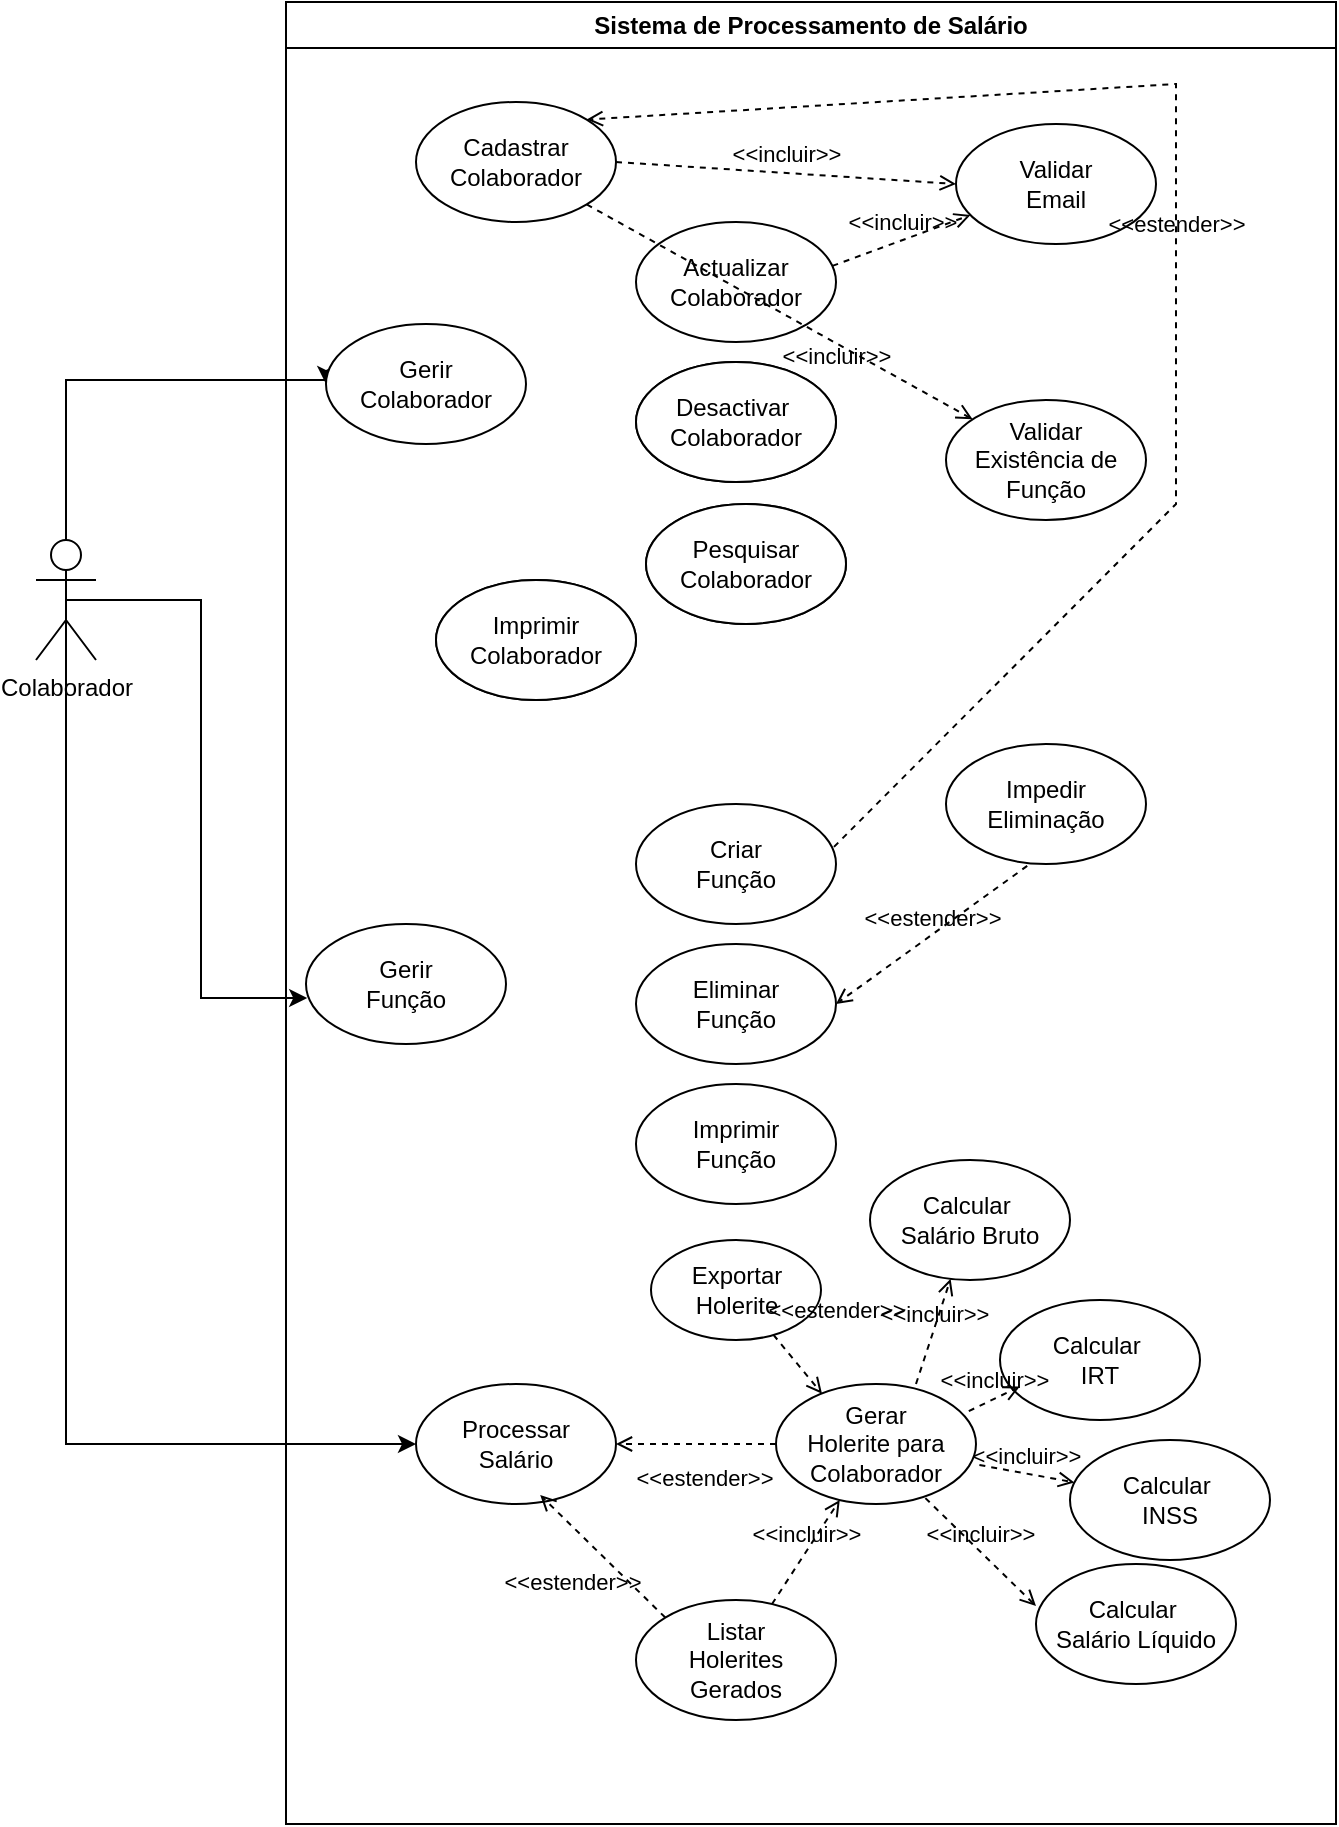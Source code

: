 <mxfile version="27.0.9">
  <diagram name="Page-1" id="QP8NUL7tgWp9apwwR5Bp">
    <mxGraphModel dx="1143" dy="476" grid="1" gridSize="10" guides="1" tooltips="1" connect="1" arrows="1" fold="1" page="1" pageScale="1" pageWidth="850" pageHeight="1100" math="0" shadow="0">
      <root>
        <mxCell id="0" />
        <mxCell id="1" parent="0" />
        <mxCell id="OOApncT5bJwR6yC-GYGs-46" style="edgeStyle=orthogonalEdgeStyle;rounded=0;orthogonalLoop=1;jettySize=auto;html=1;exitX=0.5;exitY=0.5;exitDx=0;exitDy=0;exitPerimeter=0;entryX=0;entryY=0.5;entryDx=0;entryDy=0;" edge="1" parent="1" source="OOApncT5bJwR6yC-GYGs-6" target="OOApncT5bJwR6yC-GYGs-33">
          <mxGeometry relative="1" as="geometry">
            <Array as="points">
              <mxPoint x="85" y="200" />
            </Array>
          </mxGeometry>
        </mxCell>
        <mxCell id="OOApncT5bJwR6yC-GYGs-72" style="edgeStyle=orthogonalEdgeStyle;rounded=0;orthogonalLoop=1;jettySize=auto;html=1;exitX=0.5;exitY=0.5;exitDx=0;exitDy=0;exitPerimeter=0;entryX=0;entryY=0.5;entryDx=0;entryDy=0;" edge="1" parent="1" source="OOApncT5bJwR6yC-GYGs-6" target="OOApncT5bJwR6yC-GYGs-71">
          <mxGeometry relative="1" as="geometry">
            <Array as="points">
              <mxPoint x="85" y="732" />
            </Array>
          </mxGeometry>
        </mxCell>
        <mxCell id="OOApncT5bJwR6yC-GYGs-6" value="Colaborador" style="shape=umlActor;verticalLabelPosition=bottom;verticalAlign=top;html=1;outlineConnect=0;" vertex="1" parent="1">
          <mxGeometry x="70" y="280" width="30" height="60" as="geometry" />
        </mxCell>
        <mxCell id="OOApncT5bJwR6yC-GYGs-15" value="Sistema de Processamento de Salário" style="swimlane;whiteSpace=wrap;html=1;" vertex="1" parent="1">
          <mxGeometry x="195" y="11" width="525" height="911" as="geometry">
            <mxRectangle x="330" y="170" width="240" height="30" as="alternateBounds" />
          </mxGeometry>
        </mxCell>
        <mxCell id="OOApncT5bJwR6yC-GYGs-21" value="Cadastrar Colaborador" style="ellipse;whiteSpace=wrap;html=1;" vertex="1" parent="OOApncT5bJwR6yC-GYGs-15">
          <mxGeometry x="65" y="50" width="100" height="60" as="geometry" />
        </mxCell>
        <mxCell id="OOApncT5bJwR6yC-GYGs-22" value="Actualizar Colaborador" style="ellipse;whiteSpace=wrap;html=1;" vertex="1" parent="OOApncT5bJwR6yC-GYGs-15">
          <mxGeometry x="175" y="110" width="100" height="60" as="geometry" />
        </mxCell>
        <mxCell id="OOApncT5bJwR6yC-GYGs-23" value="Desactivar&amp;nbsp;&lt;div&gt;&lt;span style=&quot;background-color: transparent; color: light-dark(rgb(0, 0, 0), rgb(255, 255, 255));&quot;&gt;Colaborador&lt;/span&gt;&lt;/div&gt;" style="ellipse;whiteSpace=wrap;html=1;" vertex="1" parent="OOApncT5bJwR6yC-GYGs-15">
          <mxGeometry x="175" y="180" width="100" height="60" as="geometry" />
        </mxCell>
        <mxCell id="OOApncT5bJwR6yC-GYGs-24" value="Imprimir&lt;br&gt;&lt;div&gt;&lt;span style=&quot;background-color: transparent; color: light-dark(rgb(0, 0, 0), rgb(255, 255, 255));&quot;&gt;Colaborador&lt;/span&gt;&lt;/div&gt;" style="ellipse;whiteSpace=wrap;html=1;" vertex="1" parent="OOApncT5bJwR6yC-GYGs-15">
          <mxGeometry x="75" y="289" width="100" height="60" as="geometry" />
        </mxCell>
        <mxCell id="OOApncT5bJwR6yC-GYGs-25" value="Criar&lt;br&gt;&lt;div&gt;&lt;span style=&quot;background-color: transparent; color: light-dark(rgb(0, 0, 0), rgb(255, 255, 255));&quot;&gt;Função&lt;/span&gt;&lt;/div&gt;" style="ellipse;whiteSpace=wrap;html=1;" vertex="1" parent="OOApncT5bJwR6yC-GYGs-15">
          <mxGeometry x="175" y="401" width="100" height="60" as="geometry" />
        </mxCell>
        <mxCell id="OOApncT5bJwR6yC-GYGs-26" value="Eliminar&lt;br&gt;&lt;div&gt;&lt;span style=&quot;background-color: transparent; color: light-dark(rgb(0, 0, 0), rgb(255, 255, 255));&quot;&gt;Função&lt;/span&gt;&lt;/div&gt;" style="ellipse;whiteSpace=wrap;html=1;" vertex="1" parent="OOApncT5bJwR6yC-GYGs-15">
          <mxGeometry x="175" y="471" width="100" height="60" as="geometry" />
        </mxCell>
        <mxCell id="OOApncT5bJwR6yC-GYGs-27" value="Imprimir&lt;br&gt;&lt;div&gt;&lt;span style=&quot;background-color: transparent; color: light-dark(rgb(0, 0, 0), rgb(255, 255, 255));&quot;&gt;Função&lt;/span&gt;&lt;/div&gt;" style="ellipse;whiteSpace=wrap;html=1;" vertex="1" parent="OOApncT5bJwR6yC-GYGs-15">
          <mxGeometry x="175" y="541" width="100" height="60" as="geometry" />
        </mxCell>
        <mxCell id="OOApncT5bJwR6yC-GYGs-29" value="Pesquisar&lt;br&gt;&lt;div&gt;Colaborador&lt;/div&gt;" style="ellipse;whiteSpace=wrap;html=1;" vertex="1" parent="OOApncT5bJwR6yC-GYGs-15">
          <mxGeometry x="180" y="251" width="100" height="60" as="geometry" />
        </mxCell>
        <mxCell id="OOApncT5bJwR6yC-GYGs-31" value="Gerar&lt;br&gt;&lt;div&gt;Holerite para&lt;/div&gt;&lt;div&gt;Colaborador&lt;/div&gt;" style="ellipse;whiteSpace=wrap;html=1;" vertex="1" parent="OOApncT5bJwR6yC-GYGs-15">
          <mxGeometry x="245" y="691" width="100" height="60" as="geometry" />
        </mxCell>
        <mxCell id="OOApncT5bJwR6yC-GYGs-32" value="Listar&lt;div&gt;Holerites&lt;/div&gt;&lt;div&gt;Gerados&lt;/div&gt;" style="ellipse;whiteSpace=wrap;html=1;" vertex="1" parent="OOApncT5bJwR6yC-GYGs-15">
          <mxGeometry x="175" y="799" width="100" height="60" as="geometry" />
        </mxCell>
        <mxCell id="OOApncT5bJwR6yC-GYGs-33" value="Gerir&lt;div&gt;Colaborador&lt;/div&gt;" style="ellipse;whiteSpace=wrap;html=1;" vertex="1" parent="OOApncT5bJwR6yC-GYGs-15">
          <mxGeometry x="20" y="161" width="100" height="60" as="geometry" />
        </mxCell>
        <mxCell id="OOApncT5bJwR6yC-GYGs-34" value="Validar&lt;div&gt;Email&lt;/div&gt;" style="ellipse;whiteSpace=wrap;html=1;" vertex="1" parent="OOApncT5bJwR6yC-GYGs-15">
          <mxGeometry x="335" y="61" width="100" height="60" as="geometry" />
        </mxCell>
        <mxCell id="OOApncT5bJwR6yC-GYGs-36" value="Validar&lt;div&gt;Existência de&lt;/div&gt;&lt;div&gt;Função&lt;/div&gt;" style="ellipse;whiteSpace=wrap;html=1;" vertex="1" parent="OOApncT5bJwR6yC-GYGs-15">
          <mxGeometry x="330" y="199" width="100" height="60" as="geometry" />
        </mxCell>
        <mxCell id="OOApncT5bJwR6yC-GYGs-37" value="Impedir Eliminação" style="ellipse;whiteSpace=wrap;html=1;" vertex="1" parent="OOApncT5bJwR6yC-GYGs-15">
          <mxGeometry x="330" y="371" width="100" height="60" as="geometry" />
        </mxCell>
        <mxCell id="OOApncT5bJwR6yC-GYGs-38" value="Gerir&lt;div&gt;Função&lt;/div&gt;" style="ellipse;whiteSpace=wrap;html=1;" vertex="1" parent="OOApncT5bJwR6yC-GYGs-15">
          <mxGeometry x="10" y="461" width="100" height="60" as="geometry" />
        </mxCell>
        <mxCell id="OOApncT5bJwR6yC-GYGs-52" value="&amp;lt;&amp;lt;incluir&lt;span style=&quot;background-color: transparent; color: light-dark(rgb(0, 0, 0), rgb(255, 255, 255));&quot;&gt;&amp;gt;&amp;gt;&lt;/span&gt;" style="html=1;verticalAlign=bottom;labelBackgroundColor=none;endArrow=open;endFill=0;dashed=1;rounded=0;entryX=0;entryY=0.5;entryDx=0;entryDy=0;exitX=1;exitY=0.5;exitDx=0;exitDy=0;" edge="1" parent="OOApncT5bJwR6yC-GYGs-15" source="OOApncT5bJwR6yC-GYGs-21" target="OOApncT5bJwR6yC-GYGs-34">
          <mxGeometry width="160" relative="1" as="geometry">
            <mxPoint x="45" y="221" as="sourcePoint" />
            <mxPoint x="205" y="221" as="targetPoint" />
          </mxGeometry>
        </mxCell>
        <mxCell id="OOApncT5bJwR6yC-GYGs-53" value="&amp;lt;&amp;lt;incluir&lt;span style=&quot;background-color: transparent; color: light-dark(rgb(0, 0, 0), rgb(255, 255, 255));&quot;&gt;&amp;gt;&amp;gt;&lt;/span&gt;" style="html=1;verticalAlign=bottom;labelBackgroundColor=none;endArrow=open;endFill=0;dashed=1;rounded=0;exitX=0.982;exitY=0.366;exitDx=0;exitDy=0;exitPerimeter=0;" edge="1" parent="OOApncT5bJwR6yC-GYGs-15" source="OOApncT5bJwR6yC-GYGs-22" target="OOApncT5bJwR6yC-GYGs-34">
          <mxGeometry width="160" relative="1" as="geometry">
            <mxPoint x="285" y="80" as="sourcePoint" />
            <mxPoint x="330" y="136" as="targetPoint" />
          </mxGeometry>
        </mxCell>
        <mxCell id="OOApncT5bJwR6yC-GYGs-56" value="&amp;lt;&amp;lt;incluir&lt;span style=&quot;background-color: transparent; color: light-dark(rgb(0, 0, 0), rgb(255, 255, 255));&quot;&gt;&amp;gt;&amp;gt;&lt;/span&gt;" style="html=1;verticalAlign=bottom;labelBackgroundColor=none;endArrow=open;endFill=0;dashed=1;rounded=0;exitX=1;exitY=1;exitDx=0;exitDy=0;" edge="1" parent="OOApncT5bJwR6yC-GYGs-15" source="OOApncT5bJwR6yC-GYGs-21" target="OOApncT5bJwR6yC-GYGs-36">
          <mxGeometry x="0.359" y="-14" width="160" relative="1" as="geometry">
            <mxPoint x="285" y="80" as="sourcePoint" />
            <mxPoint x="345" y="101" as="targetPoint" />
            <mxPoint as="offset" />
          </mxGeometry>
        </mxCell>
        <mxCell id="OOApncT5bJwR6yC-GYGs-58" value="&amp;lt;&amp;lt;estender&amp;gt;&amp;gt;" style="html=1;verticalAlign=bottom;labelBackgroundColor=none;endArrow=open;endFill=0;dashed=1;rounded=0;exitX=0.406;exitY=1.016;exitDx=0;exitDy=0;exitPerimeter=0;entryX=1;entryY=0.5;entryDx=0;entryDy=0;" edge="1" parent="OOApncT5bJwR6yC-GYGs-15" source="OOApncT5bJwR6yC-GYGs-37" target="OOApncT5bJwR6yC-GYGs-26">
          <mxGeometry width="160" relative="1" as="geometry">
            <mxPoint x="300" y="430.57" as="sourcePoint" />
            <mxPoint x="460" y="430.57" as="targetPoint" />
          </mxGeometry>
        </mxCell>
        <mxCell id="OOApncT5bJwR6yC-GYGs-59" value="Calcular&amp;nbsp;&lt;div&gt;Salário Bruto&lt;/div&gt;" style="ellipse;whiteSpace=wrap;html=1;" vertex="1" parent="OOApncT5bJwR6yC-GYGs-15">
          <mxGeometry x="292" y="579" width="100" height="60" as="geometry" />
        </mxCell>
        <mxCell id="OOApncT5bJwR6yC-GYGs-60" value="Calcular&amp;nbsp;&lt;div&gt;IRT&lt;/div&gt;" style="ellipse;whiteSpace=wrap;html=1;" vertex="1" parent="OOApncT5bJwR6yC-GYGs-15">
          <mxGeometry x="357" y="649" width="100" height="60" as="geometry" />
        </mxCell>
        <mxCell id="OOApncT5bJwR6yC-GYGs-61" value="Calcular&amp;nbsp;&lt;div&gt;INSS&lt;/div&gt;" style="ellipse;whiteSpace=wrap;html=1;" vertex="1" parent="OOApncT5bJwR6yC-GYGs-15">
          <mxGeometry x="392" y="719" width="100" height="60" as="geometry" />
        </mxCell>
        <mxCell id="OOApncT5bJwR6yC-GYGs-62" value="Calcular&amp;nbsp;&lt;div&gt;Salário Líquido&lt;/div&gt;" style="ellipse;whiteSpace=wrap;html=1;" vertex="1" parent="OOApncT5bJwR6yC-GYGs-15">
          <mxGeometry x="375" y="781" width="100" height="60" as="geometry" />
        </mxCell>
        <mxCell id="OOApncT5bJwR6yC-GYGs-63" value="&amp;lt;&amp;lt;incluir&amp;gt;&amp;gt;" style="html=1;verticalAlign=bottom;labelBackgroundColor=none;endArrow=open;endFill=0;dashed=1;rounded=0;exitX=0.7;exitY=0;exitDx=0;exitDy=0;exitPerimeter=0;" edge="1" parent="OOApncT5bJwR6yC-GYGs-15" source="OOApncT5bJwR6yC-GYGs-31" target="OOApncT5bJwR6yC-GYGs-59">
          <mxGeometry width="160" relative="1" as="geometry">
            <mxPoint x="75" y="731" as="sourcePoint" />
            <mxPoint x="235" y="731" as="targetPoint" />
          </mxGeometry>
        </mxCell>
        <mxCell id="OOApncT5bJwR6yC-GYGs-64" value="&amp;lt;&amp;lt;incluir&amp;gt;&amp;gt;" style="html=1;verticalAlign=bottom;labelBackgroundColor=none;endArrow=open;endFill=0;dashed=1;rounded=0;exitX=0.964;exitY=0.226;exitDx=0;exitDy=0;exitPerimeter=0;entryX=0.099;entryY=0.721;entryDx=0;entryDy=0;entryPerimeter=0;" edge="1" parent="OOApncT5bJwR6yC-GYGs-15" source="OOApncT5bJwR6yC-GYGs-31" target="OOApncT5bJwR6yC-GYGs-60">
          <mxGeometry width="160" relative="1" as="geometry">
            <mxPoint x="255" y="751" as="sourcePoint" />
            <mxPoint x="372" y="672" as="targetPoint" />
          </mxGeometry>
        </mxCell>
        <mxCell id="OOApncT5bJwR6yC-GYGs-65" value="&amp;lt;&amp;lt;incluir&amp;gt;&amp;gt;" style="html=1;verticalAlign=bottom;labelBackgroundColor=none;endArrow=open;endFill=0;dashed=1;rounded=0;exitX=1.017;exitY=0.675;exitDx=0;exitDy=0;exitPerimeter=0;" edge="1" parent="OOApncT5bJwR6yC-GYGs-15" source="OOApncT5bJwR6yC-GYGs-31" target="OOApncT5bJwR6yC-GYGs-61">
          <mxGeometry width="160" relative="1" as="geometry">
            <mxPoint x="281" y="765" as="sourcePoint" />
            <mxPoint x="365" y="733" as="targetPoint" />
          </mxGeometry>
        </mxCell>
        <mxCell id="OOApncT5bJwR6yC-GYGs-67" value="&amp;lt;&amp;lt;incluir&amp;gt;&amp;gt;" style="html=1;verticalAlign=bottom;labelBackgroundColor=none;endArrow=open;endFill=0;dashed=1;rounded=0;exitX=0.747;exitY=0.951;exitDx=0;exitDy=0;entryX=0;entryY=0.35;entryDx=0;entryDy=0;entryPerimeter=0;exitPerimeter=0;" edge="1" parent="OOApncT5bJwR6yC-GYGs-15" source="OOApncT5bJwR6yC-GYGs-31" target="OOApncT5bJwR6yC-GYGs-62">
          <mxGeometry width="160" relative="1" as="geometry">
            <mxPoint x="285" y="781" as="sourcePoint" />
            <mxPoint x="355" y="786" as="targetPoint" />
          </mxGeometry>
        </mxCell>
        <mxCell id="OOApncT5bJwR6yC-GYGs-68" value="Exportar&lt;div&gt;Holerite&lt;/div&gt;" style="ellipse;whiteSpace=wrap;html=1;" vertex="1" parent="OOApncT5bJwR6yC-GYGs-15">
          <mxGeometry x="182.5" y="619" width="85" height="50" as="geometry" />
        </mxCell>
        <mxCell id="OOApncT5bJwR6yC-GYGs-69" value="&amp;lt;&amp;lt;estender&amp;gt;&amp;gt;" style="html=1;verticalAlign=bottom;labelBackgroundColor=none;endArrow=open;endFill=0;dashed=1;rounded=0;entryX=0.23;entryY=0.081;entryDx=0;entryDy=0;entryPerimeter=0;" edge="1" parent="OOApncT5bJwR6yC-GYGs-15" source="OOApncT5bJwR6yC-GYGs-68" target="OOApncT5bJwR6yC-GYGs-31">
          <mxGeometry x="-0.102" y="26" width="160" relative="1" as="geometry">
            <mxPoint x="381" y="442" as="sourcePoint" />
            <mxPoint x="285" y="511" as="targetPoint" />
            <mxPoint as="offset" />
          </mxGeometry>
        </mxCell>
        <mxCell id="OOApncT5bJwR6yC-GYGs-70" value="&amp;lt;&amp;lt;estender&amp;gt;&amp;gt;" style="html=1;verticalAlign=bottom;labelBackgroundColor=none;endArrow=open;endFill=0;dashed=1;rounded=0;exitX=0.99;exitY=0.357;exitDx=0;exitDy=0;exitPerimeter=0;entryX=1;entryY=0;entryDx=0;entryDy=0;" edge="1" parent="OOApncT5bJwR6yC-GYGs-15" source="OOApncT5bJwR6yC-GYGs-25" target="OOApncT5bJwR6yC-GYGs-21">
          <mxGeometry width="160" relative="1" as="geometry">
            <mxPoint x="381" y="442" as="sourcePoint" />
            <mxPoint x="325" y="311" as="targetPoint" />
            <Array as="points">
              <mxPoint x="445" y="251" />
              <mxPoint x="445" y="41" />
            </Array>
          </mxGeometry>
        </mxCell>
        <mxCell id="OOApncT5bJwR6yC-GYGs-71" value="Processar&lt;div&gt;Salário&lt;/div&gt;" style="ellipse;whiteSpace=wrap;html=1;" vertex="1" parent="OOApncT5bJwR6yC-GYGs-15">
          <mxGeometry x="65" y="691" width="100" height="60" as="geometry" />
        </mxCell>
        <mxCell id="OOApncT5bJwR6yC-GYGs-73" value="&amp;lt;&amp;lt;incluir&amp;gt;&amp;gt;" style="html=1;verticalAlign=bottom;labelBackgroundColor=none;endArrow=open;endFill=0;dashed=1;rounded=0;" edge="1" parent="OOApncT5bJwR6yC-GYGs-15" source="OOApncT5bJwR6yC-GYGs-32" target="OOApncT5bJwR6yC-GYGs-31">
          <mxGeometry width="160" relative="1" as="geometry">
            <mxPoint x="302" y="751" as="sourcePoint" />
            <mxPoint x="311" y="709" as="targetPoint" />
          </mxGeometry>
        </mxCell>
        <mxCell id="OOApncT5bJwR6yC-GYGs-74" style="edgeStyle=orthogonalEdgeStyle;rounded=0;orthogonalLoop=1;jettySize=auto;html=1;exitX=0.5;exitY=1;exitDx=0;exitDy=0;" edge="1" parent="OOApncT5bJwR6yC-GYGs-15" source="OOApncT5bJwR6yC-GYGs-61" target="OOApncT5bJwR6yC-GYGs-61">
          <mxGeometry relative="1" as="geometry" />
        </mxCell>
        <mxCell id="OOApncT5bJwR6yC-GYGs-75" value="&amp;lt;&amp;lt;estender&amp;gt;&amp;gt;" style="html=1;verticalAlign=bottom;labelBackgroundColor=none;endArrow=open;endFill=0;dashed=1;rounded=0;entryX=1;entryY=0.5;entryDx=0;entryDy=0;exitX=0;exitY=0.5;exitDx=0;exitDy=0;" edge="1" parent="OOApncT5bJwR6yC-GYGs-15" source="OOApncT5bJwR6yC-GYGs-31" target="OOApncT5bJwR6yC-GYGs-71">
          <mxGeometry x="-0.102" y="26" width="160" relative="1" as="geometry">
            <mxPoint x="175" y="739" as="sourcePoint" />
            <mxPoint x="273" y="724" as="targetPoint" />
            <mxPoint as="offset" />
          </mxGeometry>
        </mxCell>
        <mxCell id="OOApncT5bJwR6yC-GYGs-76" value="&amp;lt;&amp;lt;estender&amp;gt;&amp;gt;" style="html=1;verticalAlign=bottom;labelBackgroundColor=none;endArrow=open;endFill=0;dashed=1;rounded=0;entryX=0.621;entryY=0.925;entryDx=0;entryDy=0;entryPerimeter=0;exitX=0;exitY=0;exitDx=0;exitDy=0;" edge="1" parent="OOApncT5bJwR6yC-GYGs-15" source="OOApncT5bJwR6yC-GYGs-32" target="OOApncT5bJwR6yC-GYGs-71">
          <mxGeometry x="-0.102" y="26" width="160" relative="1" as="geometry">
            <mxPoint x="250" y="749" as="sourcePoint" />
            <mxPoint x="170" y="738" as="targetPoint" />
            <mxPoint as="offset" />
          </mxGeometry>
        </mxCell>
        <mxCell id="OOApncT5bJwR6yC-GYGs-78" value="Imprimir&lt;br&gt;&lt;div&gt;&lt;span style=&quot;background-color: transparent; color: light-dark(rgb(0, 0, 0), rgb(255, 255, 255));&quot;&gt;Colaborador&lt;/span&gt;&lt;/div&gt;" style="ellipse;whiteSpace=wrap;html=1;" vertex="1" parent="OOApncT5bJwR6yC-GYGs-15">
          <mxGeometry x="75" y="289" width="100" height="60" as="geometry" />
        </mxCell>
        <mxCell id="OOApncT5bJwR6yC-GYGs-79" value="Pesquisar&lt;br&gt;&lt;div&gt;Colaborador&lt;/div&gt;" style="ellipse;whiteSpace=wrap;html=1;" vertex="1" parent="OOApncT5bJwR6yC-GYGs-15">
          <mxGeometry x="180" y="251" width="100" height="60" as="geometry" />
        </mxCell>
        <mxCell id="OOApncT5bJwR6yC-GYGs-80" value="Desactivar&amp;nbsp;&lt;div&gt;&lt;span style=&quot;background-color: transparent; color: light-dark(rgb(0, 0, 0), rgb(255, 255, 255));&quot;&gt;Colaborador&lt;/span&gt;&lt;/div&gt;" style="ellipse;whiteSpace=wrap;html=1;" vertex="1" parent="OOApncT5bJwR6yC-GYGs-15">
          <mxGeometry x="175" y="180" width="100" height="60" as="geometry" />
        </mxCell>
        <mxCell id="OOApncT5bJwR6yC-GYGs-51" style="edgeStyle=orthogonalEdgeStyle;rounded=0;orthogonalLoop=1;jettySize=auto;html=1;exitX=0.5;exitY=0.5;exitDx=0;exitDy=0;exitPerimeter=0;entryX=0.006;entryY=0.617;entryDx=0;entryDy=0;entryPerimeter=0;" edge="1" parent="1" source="OOApncT5bJwR6yC-GYGs-6" target="OOApncT5bJwR6yC-GYGs-38">
          <mxGeometry relative="1" as="geometry" />
        </mxCell>
      </root>
    </mxGraphModel>
  </diagram>
</mxfile>
